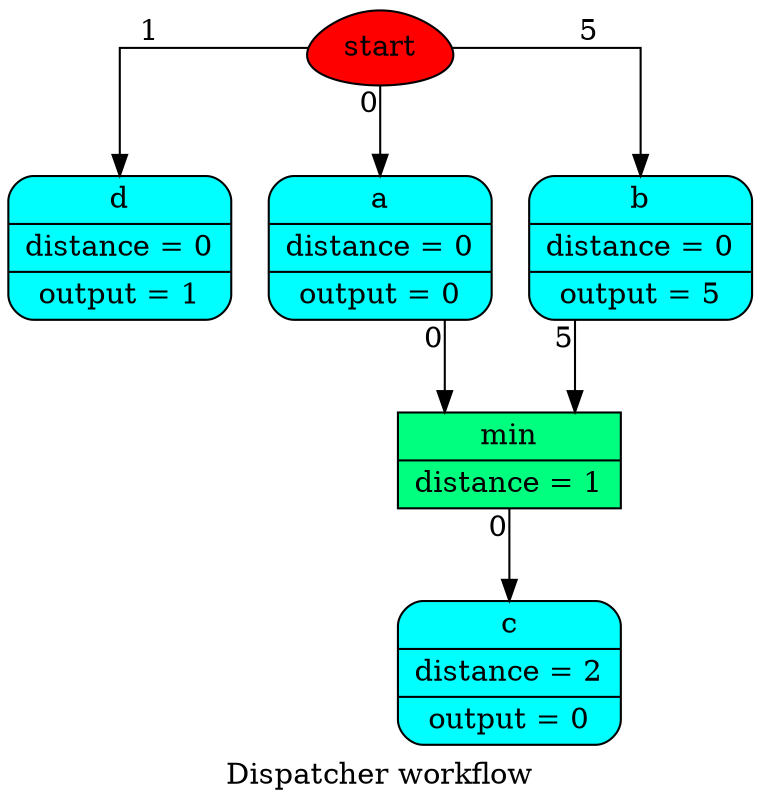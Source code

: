 digraph Dispatcher {
	graph [ratio=1]
	node [style=filled]
	label = "Dispatcher workflow"
	splines = ortho
		Dispatcher_4373721400 [label=start fillcolor=red shape=egg]
		Dispatcher_4028652557604299651 [label="{ d | distance = 0 | output = 1 }" fillcolor=cyan shape=Mrecord]
		"Dispatcher_-7507378464262976571" [label="{ min | distance = 1 }" fillcolor=springgreen shape=record]
		"Dispatcher_-1739731674132073175" [label="{ c | distance = 2 | output = 0 }" fillcolor=cyan shape=Mrecord]
		"Dispatcher_-8503278920192876870" [label="{ a | distance = 0 | output = 0 }" fillcolor=cyan shape=Mrecord]
		"Dispatcher_-3117625956851900853" [label="{ b | distance = 0 | output = 5 }" fillcolor=cyan shape=Mrecord]
			"Dispatcher_-7507378464262976571" -> "Dispatcher_-1739731674132073175" [xlabel=0]
			Dispatcher_4373721400 -> "Dispatcher_-8503278920192876870" [xlabel=0]
			Dispatcher_4373721400 -> "Dispatcher_-3117625956851900853" [xlabel=5]
			Dispatcher_4373721400 -> Dispatcher_4028652557604299651 [xlabel=1]
			"Dispatcher_-8503278920192876870" -> "Dispatcher_-7507378464262976571" [xlabel=0]
			"Dispatcher_-3117625956851900853" -> "Dispatcher_-7507378464262976571" [xlabel=5]
}